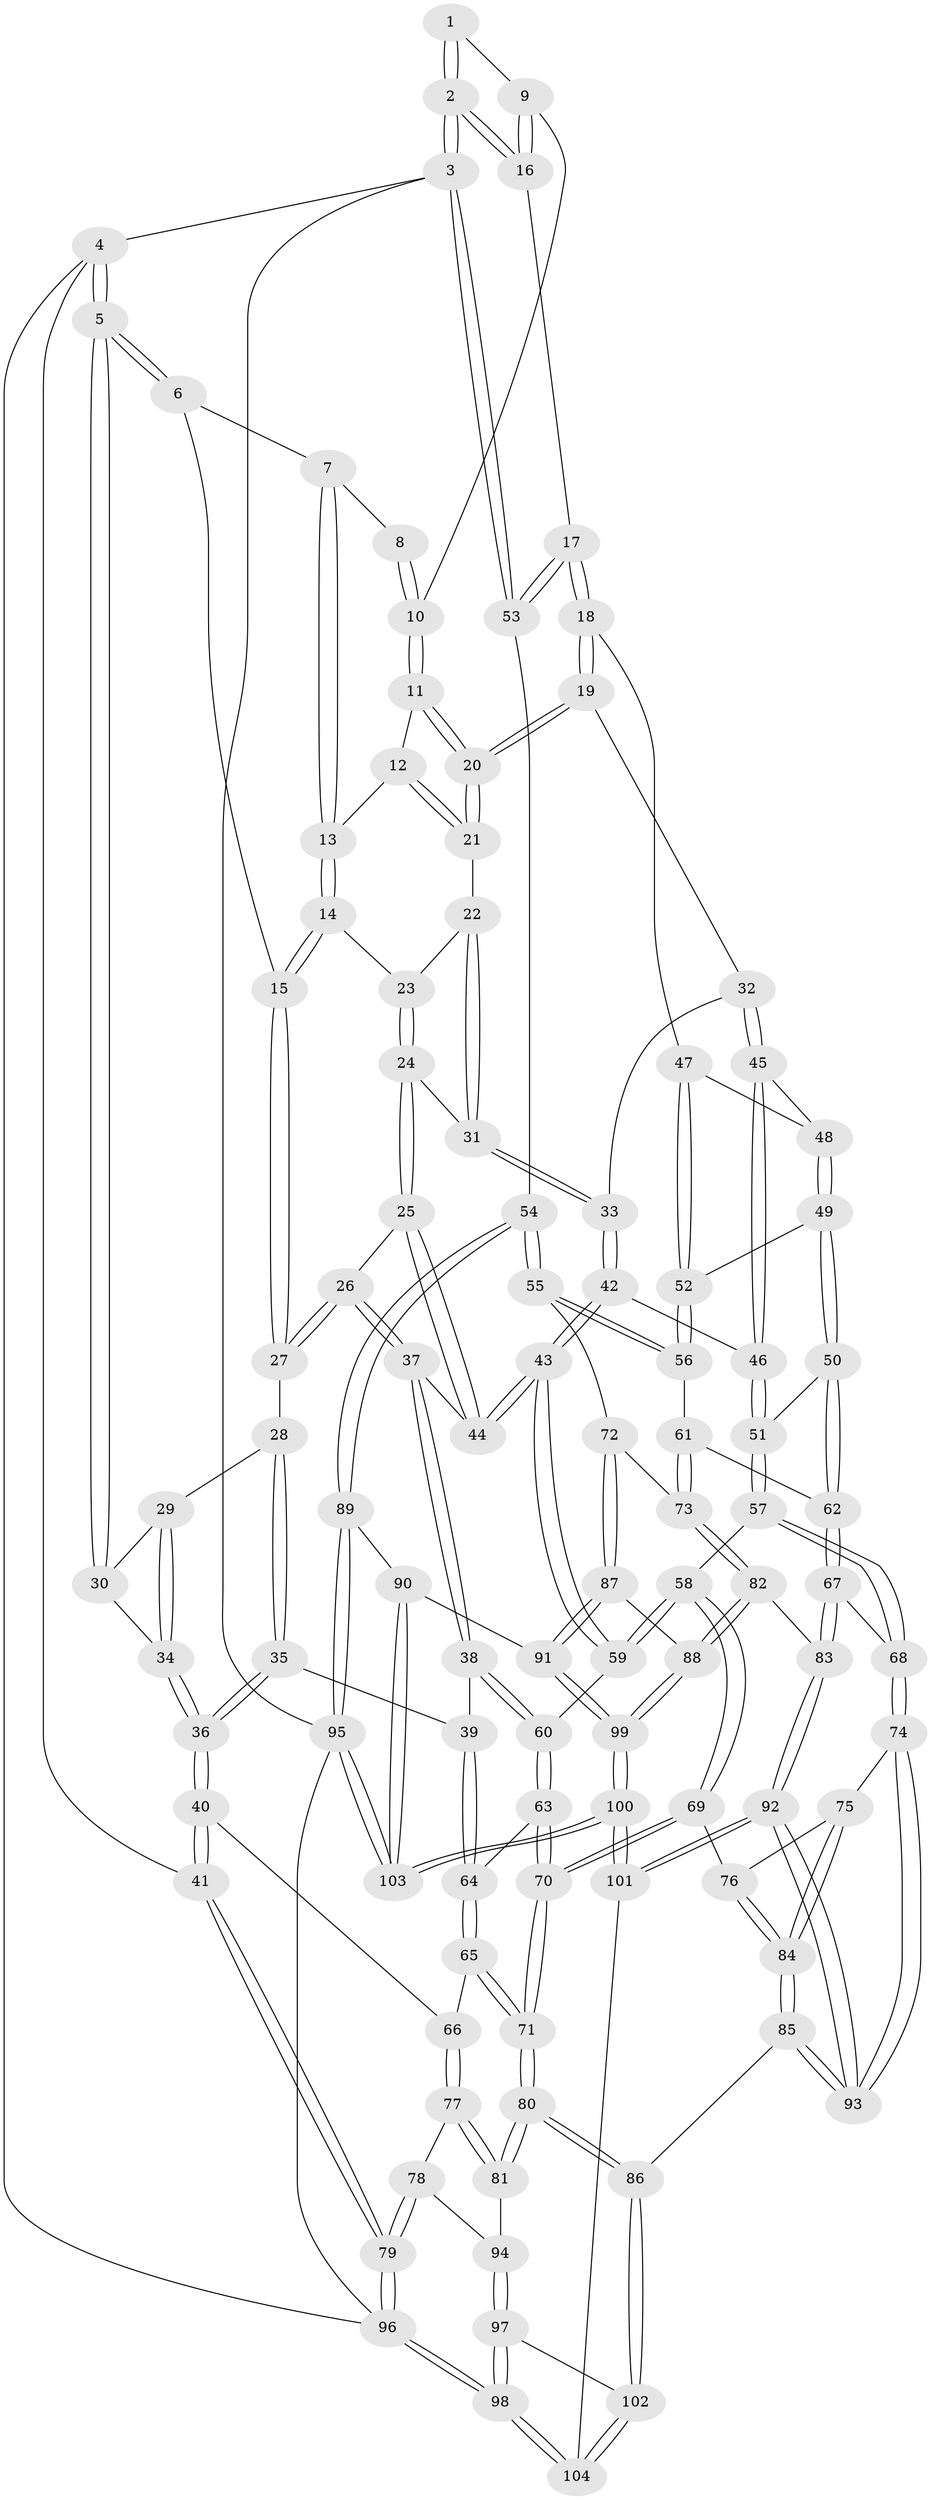 // Generated by graph-tools (version 1.1) at 2025/27/03/15/25 16:27:57]
// undirected, 104 vertices, 257 edges
graph export_dot {
graph [start="1"]
  node [color=gray90,style=filled];
  1 [pos="+0.8834435957569686+0"];
  2 [pos="+1+0"];
  3 [pos="+1+0"];
  4 [pos="+0+0"];
  5 [pos="+0+0"];
  6 [pos="+0.1794857264315603+0"];
  7 [pos="+0.5326784070728567+0"];
  8 [pos="+0.5811545809202098+0"];
  9 [pos="+0.7877130522029053+0.07584184204141144"];
  10 [pos="+0.7771062298530486+0.07640987868199144"];
  11 [pos="+0.708583132830848+0.11718293364849279"];
  12 [pos="+0.5471371396763346+0.00981359286489299"];
  13 [pos="+0.5455813380085116+0.0045598646538466915"];
  14 [pos="+0.36447183746278+0.13546171060685203"];
  15 [pos="+0.3082136831791989+0.12038198700643561"];
  16 [pos="+0.8526954320160981+0.11124731358340041"];
  17 [pos="+0.8676670486550472+0.32941718405236653"];
  18 [pos="+0.8177471097029432+0.32985317949194815"];
  19 [pos="+0.7393220869688814+0.2960053918484345"];
  20 [pos="+0.7202578158430569+0.27320726186730104"];
  21 [pos="+0.534447992374648+0.18974484986101603"];
  22 [pos="+0.5256152051192483+0.1980554900887062"];
  23 [pos="+0.36675262509278495+0.13827000121348101"];
  24 [pos="+0.4112193801105728+0.29534195259706425"];
  25 [pos="+0.4060609061019307+0.2975207499149289"];
  26 [pos="+0.37497930902886617+0.2988072698743457"];
  27 [pos="+0.25378890750932886+0.23773151351162128"];
  28 [pos="+0.24159501109750078+0.2410516344733836"];
  29 [pos="+0.19696901360034683+0.2178192084263855"];
  30 [pos="+0+0"];
  31 [pos="+0.46190877102821104+0.28830355843997924"];
  32 [pos="+0.5761846665233387+0.38507935726281295"];
  33 [pos="+0.5248086832122774+0.3717628581926777"];
  34 [pos="+0.07838191170776658+0.3093080954658554"];
  35 [pos="+0.14766347254179674+0.46683345369918355"];
  36 [pos="+0.10239025998387033+0.47828793429009936"];
  37 [pos="+0.24894914882788233+0.46597283235058895"];
  38 [pos="+0.23696716917905583+0.4690326200239587"];
  39 [pos="+0.18140701324058983+0.4724424957605991"];
  40 [pos="+0.0639425303044323+0.5047901125124377"];
  41 [pos="+0+0.5749522430476012"];
  42 [pos="+0.4657446874911514+0.48044753516997324"];
  43 [pos="+0.41571883442166385+0.5034915359130857"];
  44 [pos="+0.39672414606613027+0.49031144245846914"];
  45 [pos="+0.5985943232468531+0.45382640398619156"];
  46 [pos="+0.542421722333784+0.511940784471467"];
  47 [pos="+0.7295189807837176+0.4492576088176524"];
  48 [pos="+0.6172290890183831+0.4660375418415354"];
  49 [pos="+0.6413402859482973+0.5614914142645776"];
  50 [pos="+0.6306594530425719+0.5763723833087803"];
  51 [pos="+0.568762628517676+0.5789257822785727"];
  52 [pos="+0.7134296959727177+0.5290994844107642"];
  53 [pos="+1+0.435829096756303"];
  54 [pos="+1+0.5387769657806307"];
  55 [pos="+1+0.5639955054372745"];
  56 [pos="+0.7698565545408491+0.5848352439381233"];
  57 [pos="+0.49385791852717265+0.6510148198871759"];
  58 [pos="+0.4723945547343632+0.6506176003880352"];
  59 [pos="+0.4215969312885843+0.5733191395285994"];
  60 [pos="+0.3355611663843134+0.6054436823997201"];
  61 [pos="+0.7054198702672417+0.6742646056969559"];
  62 [pos="+0.6815611872256304+0.6788293849695614"];
  63 [pos="+0.312274338125307+0.6386681966906944"];
  64 [pos="+0.27924870266036395+0.6377427219744821"];
  65 [pos="+0.26263637124346445+0.6549835861735424"];
  66 [pos="+0.20343851923613077+0.6917120932673022"];
  67 [pos="+0.6199002181238886+0.755882503782227"];
  68 [pos="+0.615336798296417+0.7560276405249973"];
  69 [pos="+0.4490960751769852+0.6782546992310887"];
  70 [pos="+0.3601912612189972+0.7144421626719485"];
  71 [pos="+0.32484851582493773+0.769430722254605"];
  72 [pos="+0.8664567500982759+0.7285136484302978"];
  73 [pos="+0.8192528071581379+0.7304358146009549"];
  74 [pos="+0.5622515796063069+0.804695233213566"];
  75 [pos="+0.5271300645840207+0.8107873009716942"];
  76 [pos="+0.451123139736381+0.6964028751907508"];
  77 [pos="+0.20494161187586468+0.7406936459883992"];
  78 [pos="+0.044964892286555626+0.7667198091483832"];
  79 [pos="+0+0.66400274100947"];
  80 [pos="+0.29526086033833326+0.8296185528225487"];
  81 [pos="+0.2645639165192475+0.8091490490155382"];
  82 [pos="+0.7140606439534147+0.8280303014456607"];
  83 [pos="+0.6782267274166214+0.8197220359398872"];
  84 [pos="+0.45019215714949706+0.8365517120476286"];
  85 [pos="+0.4298927949645355+0.8569819434701468"];
  86 [pos="+0.310957017429868+0.8711959358587437"];
  87 [pos="+0.8548556153823053+0.8677599973622069"];
  88 [pos="+0.7344930146110175+0.848692077013363"];
  89 [pos="+1+0.7799812732161943"];
  90 [pos="+0.9263801926480336+0.9013047322356219"];
  91 [pos="+0.8597695303545567+0.8775282699660404"];
  92 [pos="+0.5890002072061329+1"];
  93 [pos="+0.5665817485363752+1"];
  94 [pos="+0.10358109718056362+0.8421544256496128"];
  95 [pos="+1+1"];
  96 [pos="+0+1"];
  97 [pos="+0.11479538482304788+0.9128000580692823"];
  98 [pos="+0+1"];
  99 [pos="+0.7491877182120622+1"];
  100 [pos="+0.6950492314689333+1"];
  101 [pos="+0.6154664354999905+1"];
  102 [pos="+0.29253120957134005+0.9279980354708325"];
  103 [pos="+0.935572197568857+1"];
  104 [pos="+0.31786605071033647+1"];
  1 -- 2;
  1 -- 2;
  1 -- 9;
  2 -- 3;
  2 -- 3;
  2 -- 16;
  2 -- 16;
  3 -- 4;
  3 -- 53;
  3 -- 53;
  3 -- 95;
  4 -- 5;
  4 -- 5;
  4 -- 41;
  4 -- 96;
  5 -- 6;
  5 -- 6;
  5 -- 30;
  5 -- 30;
  6 -- 7;
  6 -- 15;
  7 -- 8;
  7 -- 13;
  7 -- 13;
  8 -- 10;
  8 -- 10;
  9 -- 10;
  9 -- 16;
  9 -- 16;
  10 -- 11;
  10 -- 11;
  11 -- 12;
  11 -- 20;
  11 -- 20;
  12 -- 13;
  12 -- 21;
  12 -- 21;
  13 -- 14;
  13 -- 14;
  14 -- 15;
  14 -- 15;
  14 -- 23;
  15 -- 27;
  15 -- 27;
  16 -- 17;
  17 -- 18;
  17 -- 18;
  17 -- 53;
  17 -- 53;
  18 -- 19;
  18 -- 19;
  18 -- 47;
  19 -- 20;
  19 -- 20;
  19 -- 32;
  20 -- 21;
  20 -- 21;
  21 -- 22;
  22 -- 23;
  22 -- 31;
  22 -- 31;
  23 -- 24;
  23 -- 24;
  24 -- 25;
  24 -- 25;
  24 -- 31;
  25 -- 26;
  25 -- 44;
  25 -- 44;
  26 -- 27;
  26 -- 27;
  26 -- 37;
  26 -- 37;
  27 -- 28;
  28 -- 29;
  28 -- 35;
  28 -- 35;
  29 -- 30;
  29 -- 34;
  29 -- 34;
  30 -- 34;
  31 -- 33;
  31 -- 33;
  32 -- 33;
  32 -- 45;
  32 -- 45;
  33 -- 42;
  33 -- 42;
  34 -- 36;
  34 -- 36;
  35 -- 36;
  35 -- 36;
  35 -- 39;
  36 -- 40;
  36 -- 40;
  37 -- 38;
  37 -- 38;
  37 -- 44;
  38 -- 39;
  38 -- 60;
  38 -- 60;
  39 -- 64;
  39 -- 64;
  40 -- 41;
  40 -- 41;
  40 -- 66;
  41 -- 79;
  41 -- 79;
  42 -- 43;
  42 -- 43;
  42 -- 46;
  43 -- 44;
  43 -- 44;
  43 -- 59;
  43 -- 59;
  45 -- 46;
  45 -- 46;
  45 -- 48;
  46 -- 51;
  46 -- 51;
  47 -- 48;
  47 -- 52;
  47 -- 52;
  48 -- 49;
  48 -- 49;
  49 -- 50;
  49 -- 50;
  49 -- 52;
  50 -- 51;
  50 -- 62;
  50 -- 62;
  51 -- 57;
  51 -- 57;
  52 -- 56;
  52 -- 56;
  53 -- 54;
  54 -- 55;
  54 -- 55;
  54 -- 89;
  54 -- 89;
  55 -- 56;
  55 -- 56;
  55 -- 72;
  56 -- 61;
  57 -- 58;
  57 -- 68;
  57 -- 68;
  58 -- 59;
  58 -- 59;
  58 -- 69;
  58 -- 69;
  59 -- 60;
  60 -- 63;
  60 -- 63;
  61 -- 62;
  61 -- 73;
  61 -- 73;
  62 -- 67;
  62 -- 67;
  63 -- 64;
  63 -- 70;
  63 -- 70;
  64 -- 65;
  64 -- 65;
  65 -- 66;
  65 -- 71;
  65 -- 71;
  66 -- 77;
  66 -- 77;
  67 -- 68;
  67 -- 83;
  67 -- 83;
  68 -- 74;
  68 -- 74;
  69 -- 70;
  69 -- 70;
  69 -- 76;
  70 -- 71;
  70 -- 71;
  71 -- 80;
  71 -- 80;
  72 -- 73;
  72 -- 87;
  72 -- 87;
  73 -- 82;
  73 -- 82;
  74 -- 75;
  74 -- 93;
  74 -- 93;
  75 -- 76;
  75 -- 84;
  75 -- 84;
  76 -- 84;
  76 -- 84;
  77 -- 78;
  77 -- 81;
  77 -- 81;
  78 -- 79;
  78 -- 79;
  78 -- 94;
  79 -- 96;
  79 -- 96;
  80 -- 81;
  80 -- 81;
  80 -- 86;
  80 -- 86;
  81 -- 94;
  82 -- 83;
  82 -- 88;
  82 -- 88;
  83 -- 92;
  83 -- 92;
  84 -- 85;
  84 -- 85;
  85 -- 86;
  85 -- 93;
  85 -- 93;
  86 -- 102;
  86 -- 102;
  87 -- 88;
  87 -- 91;
  87 -- 91;
  88 -- 99;
  88 -- 99;
  89 -- 90;
  89 -- 95;
  89 -- 95;
  90 -- 91;
  90 -- 103;
  90 -- 103;
  91 -- 99;
  91 -- 99;
  92 -- 93;
  92 -- 93;
  92 -- 101;
  92 -- 101;
  94 -- 97;
  94 -- 97;
  95 -- 103;
  95 -- 103;
  95 -- 96;
  96 -- 98;
  96 -- 98;
  97 -- 98;
  97 -- 98;
  97 -- 102;
  98 -- 104;
  98 -- 104;
  99 -- 100;
  99 -- 100;
  100 -- 101;
  100 -- 101;
  100 -- 103;
  100 -- 103;
  101 -- 104;
  102 -- 104;
  102 -- 104;
}
